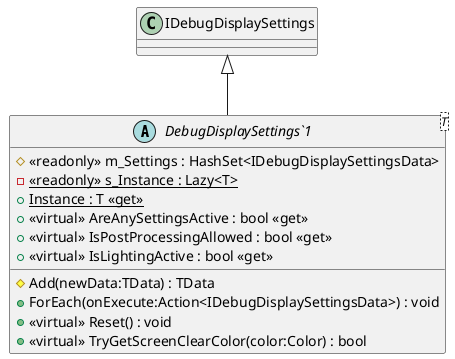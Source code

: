 @startuml
abstract class "DebugDisplaySettings`1"<T> {
    # <<readonly>> m_Settings : HashSet<IDebugDisplaySettingsData>
    - {static} <<readonly>> s_Instance : Lazy<T>
    + {static} Instance : T <<get>>
    + <<virtual>> AreAnySettingsActive : bool <<get>>
    + <<virtual>> IsPostProcessingAllowed : bool <<get>>
    + <<virtual>> IsLightingActive : bool <<get>>
    # Add(newData:TData) : TData
    + ForEach(onExecute:Action<IDebugDisplaySettingsData>) : void
    + <<virtual>> Reset() : void
    + <<virtual>> TryGetScreenClearColor(color:Color) : bool
}
IDebugDisplaySettings <|-- "DebugDisplaySettings`1"
@enduml
